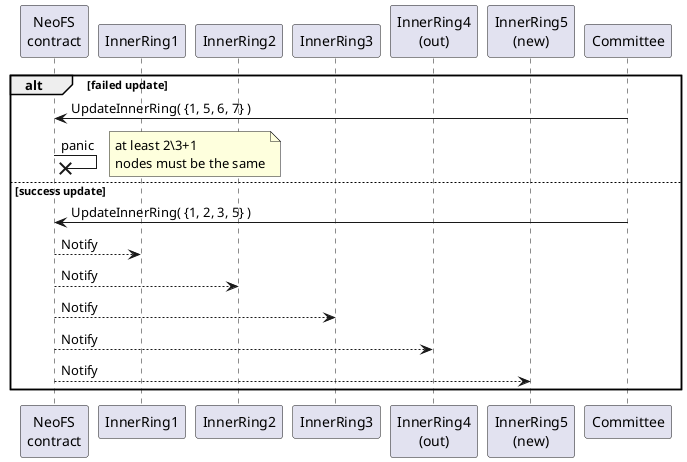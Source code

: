@startuml

participant "NeoFS\ncontract" as nfscon
participant "InnerRing1" as ir0
participant "InnerRing2" as ir1
participant "InnerRing3" as ir2
participant "InnerRing4\n(out)" as ir3
participant "InnerRing5\n(new)" as ir4
participant "Committee" as cmt

alt failed update

cmt -> nfscon: UpdateInnerRing( {1, 5, 6, 7} )
nfscon -x nfscon: panic
note right
at least 2\3+1
nodes must be the same
end note

else success update

cmt -> nfscon: UpdateInnerRing( {1, 2, 3, 5} )
nfscon --> ir0: Notify
nfscon --> ir1: Notify
nfscon --> ir2: Notify
nfscon --> ir3: Notify
nfscon --> ir4: Notify
end

@enduml

